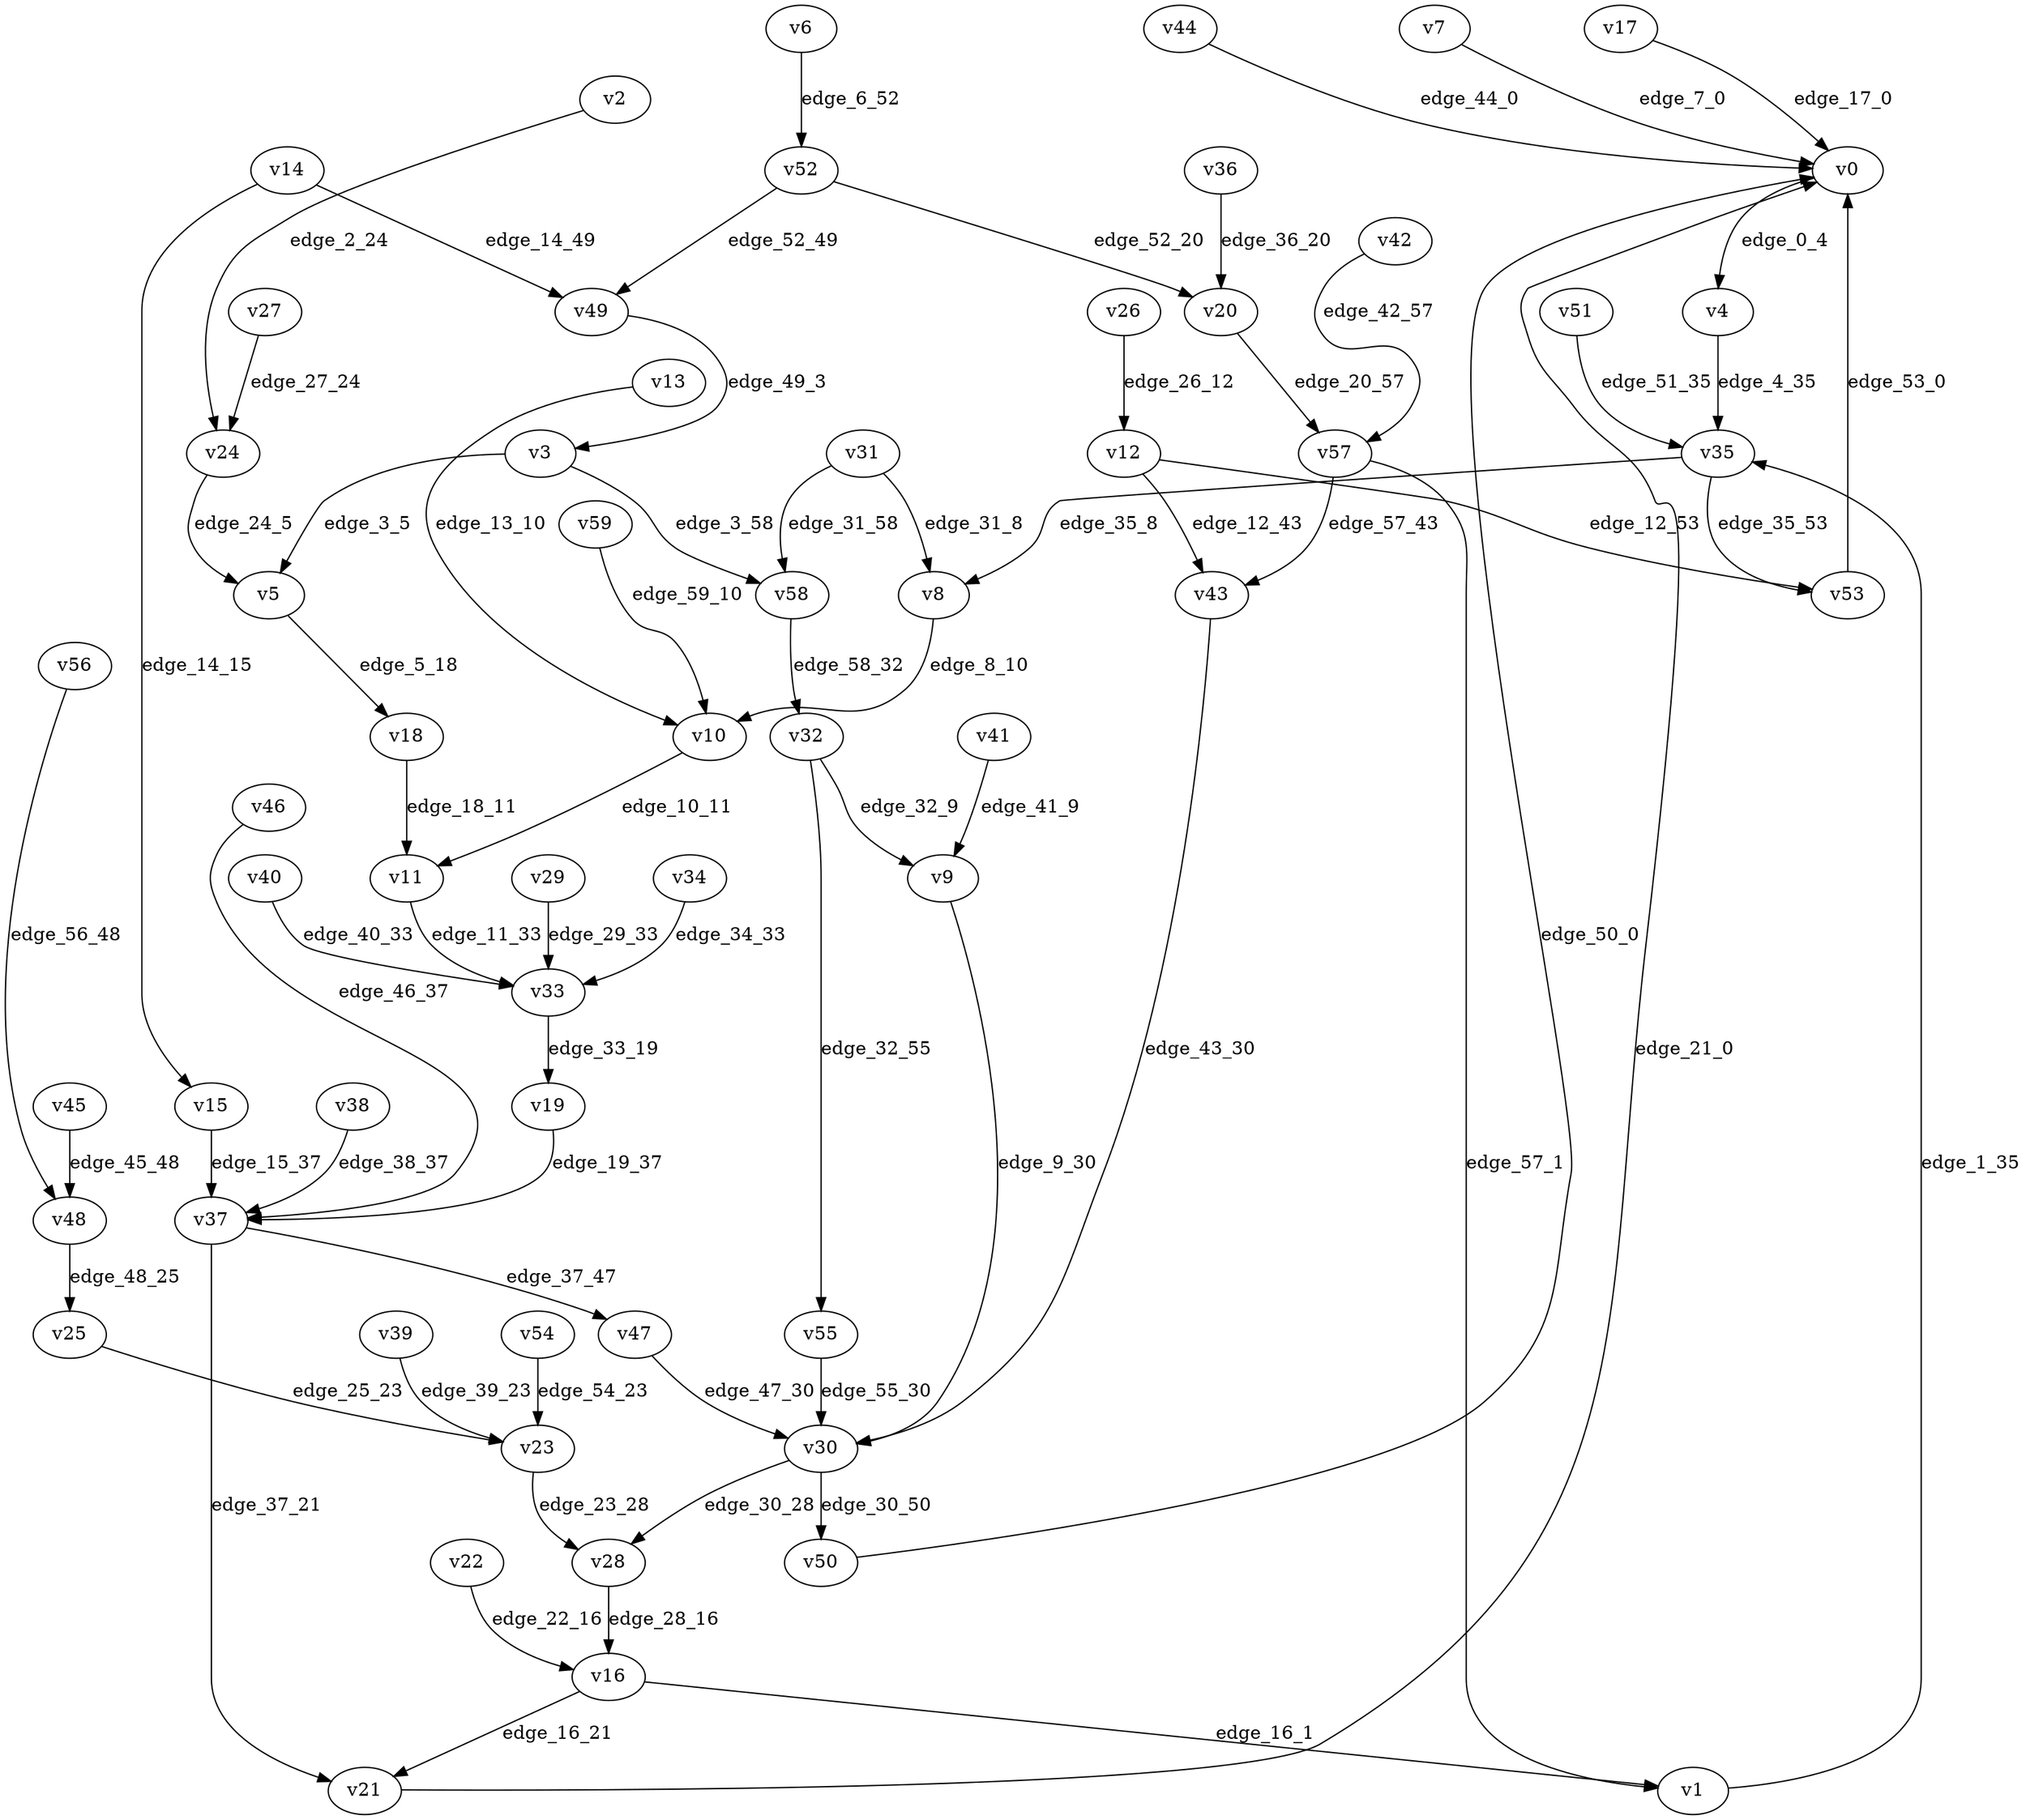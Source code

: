 digraph G {
    // Stochastic discounted game

    v0 [name="v0", player=-1];
    v1 [name="v1", player=0];
    v2 [name="v2", player=0];
    v3 [name="v3", player=-1];
    v4 [name="v4", player=0];
    v5 [name="v5", player=1];
    v6 [name="v6", player=1];
    v7 [name="v7", player=0];
    v8 [name="v8", player=1];
    v9 [name="v9", player=0];
    v10 [name="v10", player=-1];
    v11 [name="v11", player=1];
    v12 [name="v12", player=-1];
    v13 [name="v13", player=0];
    v14 [name="v14", player=-1];
    v15 [name="v15", player=1];
    v16 [name="v16", player=-1];
    v17 [name="v17", player=0];
    v18 [name="v18", player=-1];
    v19 [name="v19", player=1];
    v20 [name="v20", player=1];
    v21 [name="v21", player=0];
    v22 [name="v22", player=0];
    v23 [name="v23", player=-1];
    v24 [name="v24", player=-1];
    v25 [name="v25", player=1];
    v26 [name="v26", player=0];
    v27 [name="v27", player=1];
    v28 [name="v28", player=0];
    v29 [name="v29", player=1];
    v30 [name="v30", player=-1];
    v31 [name="v31", player=-1];
    v32 [name="v32", player=-1];
    v33 [name="v33", player=-1];
    v34 [name="v34", player=0];
    v35 [name="v35", player=-1];
    v36 [name="v36", player=-1];
    v37 [name="v37", player=-1];
    v38 [name="v38", player=1];
    v39 [name="v39", player=1];
    v40 [name="v40", player=0];
    v41 [name="v41", player=-1];
    v42 [name="v42", player=1];
    v43 [name="v43", player=1];
    v44 [name="v44", player=0];
    v45 [name="v45", player=1];
    v46 [name="v46", player=0];
    v47 [name="v47", player=1];
    v48 [name="v48", player=-1];
    v49 [name="v49", player=1];
    v50 [name="v50", player=1];
    v51 [name="v51", player=0];
    v52 [name="v52", player=-1];
    v53 [name="v53", player=1];
    v54 [name="v54", player=1];
    v55 [name="v55", player=0];
    v56 [name="v56", player=0];
    v57 [name="v57", player=-1];
    v58 [name="v58", player=0];
    v59 [name="v59", player=0];

    v0 -> v4 [label="edge_0_4", probability=1.000000];
    v1 -> v35 [label="edge_1_35", weight=2.972695, discount=0.185636];
    v2 -> v24 [label="edge_2_24", weight=-4.745589, discount=0.598601];
    v3 -> v58 [label="edge_3_58", probability=0.324333];
    v3 -> v5 [label="edge_3_5", probability=0.675667];
    v4 -> v35 [label="edge_4_35", weight=6.796371, discount=0.162795];
    v5 -> v18 [label="edge_5_18", weight=-0.269464, discount=0.246007];
    v6 -> v52 [label="edge_6_52", weight=1.789117, discount=0.351683];
    v7 -> v0 [label="edge_7_0", weight=-8.426770, discount=0.795479];
    v8 -> v10 [label="edge_8_10", weight=8.986546, discount=0.654012];
    v9 -> v30 [label="edge_9_30", weight=-6.676738, discount=0.346647];
    v10 -> v11 [label="edge_10_11", probability=1.000000];
    v11 -> v33 [label="edge_11_33", weight=5.187256, discount=0.734237];
    v12 -> v53 [label="edge_12_53", probability=0.646826];
    v12 -> v43 [label="edge_12_43", probability=0.353174];
    v13 -> v10 [label="edge_13_10", weight=-7.863541, discount=0.426479];
    v14 -> v15 [label="edge_14_15", probability=0.597598];
    v14 -> v49 [label="edge_14_49", probability=0.402402];
    v15 -> v37 [label="edge_15_37", weight=8.786223, discount=0.452710];
    v16 -> v1 [label="edge_16_1", probability=0.522094];
    v16 -> v21 [label="edge_16_21", probability=0.477906];
    v17 -> v0 [label="edge_17_0", weight=0.959633, discount=0.337697];
    v18 -> v11 [label="edge_18_11", probability=1.000000];
    v19 -> v37 [label="edge_19_37", weight=-5.848645, discount=0.690054];
    v20 -> v57 [label="edge_20_57", weight=-0.883659, discount=0.875593];
    v21 -> v0 [label="edge_21_0", weight=-9.165834, discount=0.102732];
    v22 -> v16 [label="edge_22_16", weight=2.581362, discount=0.103890];
    v23 -> v28 [label="edge_23_28", probability=1.000000];
    v24 -> v5 [label="edge_24_5", probability=1.000000];
    v25 -> v23 [label="edge_25_23", weight=-4.028935, discount=0.359191];
    v26 -> v12 [label="edge_26_12", weight=9.618835, discount=0.542452];
    v27 -> v24 [label="edge_27_24", weight=1.266613, discount=0.329131];
    v28 -> v16 [label="edge_28_16", weight=8.126919, discount=0.160851];
    v29 -> v33 [label="edge_29_33", weight=7.199643, discount=0.192843];
    v30 -> v28 [label="edge_30_28", probability=0.304045];
    v30 -> v50 [label="edge_30_50", probability=0.695955];
    v31 -> v8 [label="edge_31_8", probability=0.591988];
    v31 -> v58 [label="edge_31_58", probability=0.408012];
    v32 -> v55 [label="edge_32_55", probability=0.322331];
    v32 -> v9 [label="edge_32_9", probability=0.677669];
    v33 -> v19 [label="edge_33_19", probability=1.000000];
    v34 -> v33 [label="edge_34_33", weight=3.304694, discount=0.485460];
    v35 -> v8 [label="edge_35_8", probability=0.692374];
    v35 -> v53 [label="edge_35_53", probability=0.307626];
    v36 -> v20 [label="edge_36_20", probability=1.000000];
    v37 -> v21 [label="edge_37_21", probability=0.490660];
    v37 -> v47 [label="edge_37_47", probability=0.509340];
    v38 -> v37 [label="edge_38_37", weight=4.805315, discount=0.550175];
    v39 -> v23 [label="edge_39_23", weight=2.533711, discount=0.792956];
    v40 -> v33 [label="edge_40_33", weight=4.609171, discount=0.364754];
    v41 -> v9 [label="edge_41_9", probability=1.000000];
    v42 -> v57 [label="edge_42_57", weight=-8.449568, discount=0.786236];
    v43 -> v30 [label="edge_43_30", weight=-3.583768, discount=0.545386];
    v44 -> v0 [label="edge_44_0", weight=-0.815505, discount=0.475425];
    v45 -> v48 [label="edge_45_48", weight=4.169265, discount=0.445487];
    v46 -> v37 [label="edge_46_37", weight=-3.721195, discount=0.617079];
    v47 -> v30 [label="edge_47_30", weight=-4.788010, discount=0.789115];
    v48 -> v25 [label="edge_48_25", probability=1.000000];
    v49 -> v3 [label="edge_49_3", weight=-1.934812, discount=0.708784];
    v50 -> v0 [label="edge_50_0", weight=-3.317724, discount=0.446892];
    v51 -> v35 [label="edge_51_35", weight=4.097508, discount=0.526973];
    v52 -> v49 [label="edge_52_49", probability=0.401297];
    v52 -> v20 [label="edge_52_20", probability=0.598703];
    v53 -> v0 [label="edge_53_0", weight=9.407487, discount=0.596358];
    v54 -> v23 [label="edge_54_23", weight=8.439596, discount=0.868198];
    v55 -> v30 [label="edge_55_30", weight=9.377955, discount=0.321827];
    v56 -> v48 [label="edge_56_48", weight=-1.801628, discount=0.185966];
    v57 -> v1 [label="edge_57_1", probability=0.516838];
    v57 -> v43 [label="edge_57_43", probability=0.483162];
    v58 -> v32 [label="edge_58_32", weight=9.369719, discount=0.796736];
    v59 -> v10 [label="edge_59_10", weight=-0.412125, discount=0.417255];
}